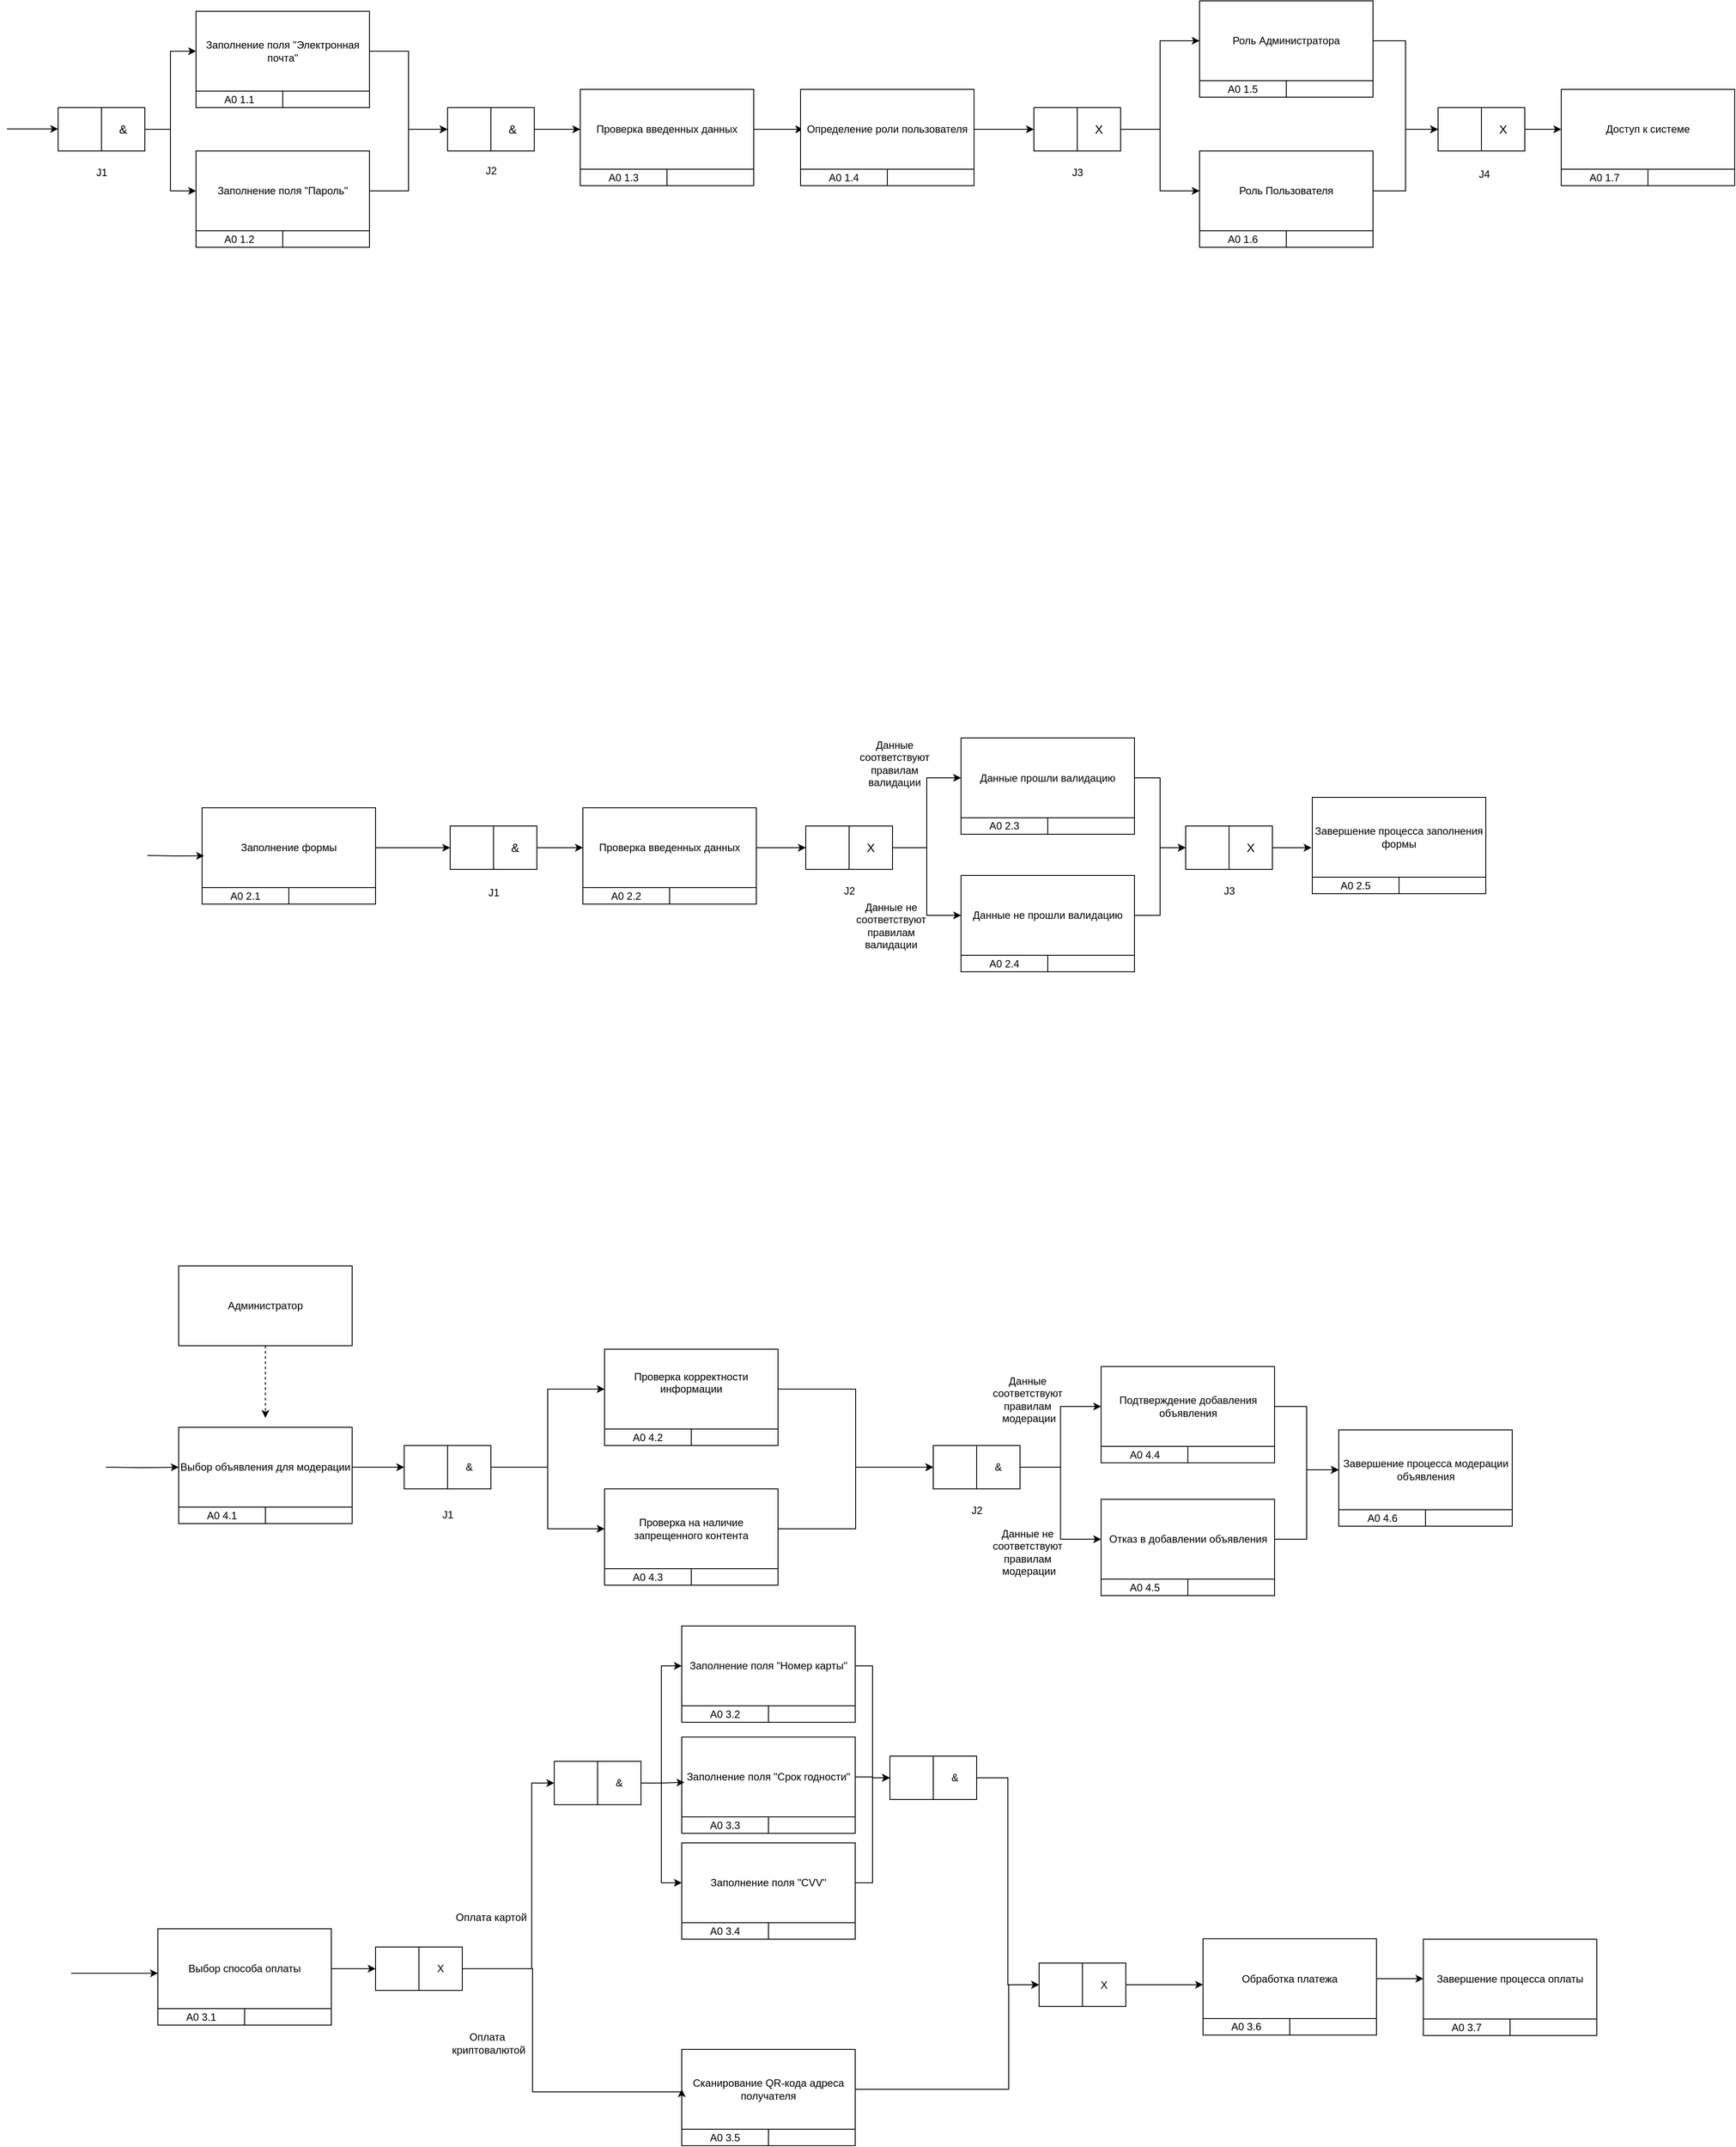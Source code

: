 <mxfile version="24.8.3">
  <diagram name="Страница — 1" id="5pcSYHjI8Uzr-yvMsbfz">
    <mxGraphModel dx="1267" dy="497" grid="0" gridSize="10" guides="1" tooltips="1" connect="1" arrows="1" fold="1" page="0" pageScale="1" pageWidth="827" pageHeight="1169" math="0" shadow="0">
      <root>
        <mxCell id="0" />
        <mxCell id="1" parent="0" />
        <mxCell id="o--Gz1W9HF7Ugz9IMKUd-29" style="edgeStyle=orthogonalEdgeStyle;rounded=0;orthogonalLoop=1;jettySize=auto;html=1;entryX=0;entryY=0.5;entryDx=0;entryDy=0;" parent="1" source="o--Gz1W9HF7Ugz9IMKUd-8" target="o--Gz1W9HF7Ugz9IMKUd-26" edge="1">
          <mxGeometry relative="1" as="geometry" />
        </mxCell>
        <mxCell id="o--Gz1W9HF7Ugz9IMKUd-30" style="edgeStyle=orthogonalEdgeStyle;rounded=0;orthogonalLoop=1;jettySize=auto;html=1;entryX=0;entryY=0.5;entryDx=0;entryDy=0;" parent="1" source="o--Gz1W9HF7Ugz9IMKUd-8" target="o--Gz1W9HF7Ugz9IMKUd-22" edge="1">
          <mxGeometry relative="1" as="geometry" />
        </mxCell>
        <mxCell id="o--Gz1W9HF7Ugz9IMKUd-9" value="J1" style="text;html=1;align=center;verticalAlign=middle;resizable=0;points=[];autosize=1;strokeColor=none;fillColor=none;" parent="1" vertex="1">
          <mxGeometry x="-51.5" y="262" width="31" height="26" as="geometry" />
        </mxCell>
        <mxCell id="o--Gz1W9HF7Ugz9IMKUd-11" value="" style="edgeStyle=none;orthogonalLoop=1;jettySize=auto;html=1;rounded=0;" parent="1" edge="1">
          <mxGeometry width="100" relative="1" as="geometry">
            <mxPoint x="-145" y="224.58" as="sourcePoint" />
            <mxPoint x="-86" y="224.58" as="targetPoint" />
            <Array as="points" />
          </mxGeometry>
        </mxCell>
        <mxCell id="o--Gz1W9HF7Ugz9IMKUd-21" value="" style="group" parent="1" vertex="1" connectable="0">
          <mxGeometry x="73" y="89" width="200" height="111" as="geometry" />
        </mxCell>
        <mxCell id="o--Gz1W9HF7Ugz9IMKUd-22" value="Заполнение поля &quot;Электронная почта&quot;" style="whiteSpace=wrap;html=1;" parent="o--Gz1W9HF7Ugz9IMKUd-21" vertex="1">
          <mxGeometry width="200" height="92" as="geometry" />
        </mxCell>
        <mxCell id="o--Gz1W9HF7Ugz9IMKUd-23" value="A0 1.1" style="whiteSpace=wrap;html=1;" parent="o--Gz1W9HF7Ugz9IMKUd-21" vertex="1">
          <mxGeometry y="92" width="100" height="19" as="geometry" />
        </mxCell>
        <mxCell id="o--Gz1W9HF7Ugz9IMKUd-24" value="" style="whiteSpace=wrap;html=1;" parent="o--Gz1W9HF7Ugz9IMKUd-21" vertex="1">
          <mxGeometry x="100" y="92" width="100" height="19" as="geometry" />
        </mxCell>
        <mxCell id="o--Gz1W9HF7Ugz9IMKUd-25" value="" style="group" parent="1" vertex="1" connectable="0">
          <mxGeometry x="73" y="250" width="200" height="111" as="geometry" />
        </mxCell>
        <mxCell id="o--Gz1W9HF7Ugz9IMKUd-26" value="Заполнение поля &quot;Пароль&quot;" style="whiteSpace=wrap;html=1;" parent="o--Gz1W9HF7Ugz9IMKUd-25" vertex="1">
          <mxGeometry width="200" height="92" as="geometry" />
        </mxCell>
        <mxCell id="o--Gz1W9HF7Ugz9IMKUd-27" value="A0 1.2" style="whiteSpace=wrap;html=1;" parent="o--Gz1W9HF7Ugz9IMKUd-25" vertex="1">
          <mxGeometry y="92" width="100" height="19" as="geometry" />
        </mxCell>
        <mxCell id="o--Gz1W9HF7Ugz9IMKUd-28" value="" style="whiteSpace=wrap;html=1;" parent="o--Gz1W9HF7Ugz9IMKUd-25" vertex="1">
          <mxGeometry x="100" y="92" width="100" height="19" as="geometry" />
        </mxCell>
        <mxCell id="o--Gz1W9HF7Ugz9IMKUd-31" value="" style="group" parent="1" vertex="1" connectable="0">
          <mxGeometry x="-86" y="200" width="100" height="50" as="geometry" />
        </mxCell>
        <mxCell id="o--Gz1W9HF7Ugz9IMKUd-7" value="" style="whiteSpace=wrap;html=1;" parent="o--Gz1W9HF7Ugz9IMKUd-31" vertex="1">
          <mxGeometry width="50" height="50" as="geometry" />
        </mxCell>
        <mxCell id="o--Gz1W9HF7Ugz9IMKUd-8" value="&lt;font style=&quot;font-size: 14px;&quot;&gt;&amp;amp;&lt;/font&gt;" style="whiteSpace=wrap;html=1;" parent="o--Gz1W9HF7Ugz9IMKUd-31" vertex="1">
          <mxGeometry x="50" width="50" height="50" as="geometry" />
        </mxCell>
        <mxCell id="o--Gz1W9HF7Ugz9IMKUd-32" value="" style="group" parent="1" vertex="1" connectable="0">
          <mxGeometry x="363" y="200" width="100" height="50" as="geometry" />
        </mxCell>
        <mxCell id="o--Gz1W9HF7Ugz9IMKUd-33" value="" style="whiteSpace=wrap;html=1;" parent="o--Gz1W9HF7Ugz9IMKUd-32" vertex="1">
          <mxGeometry width="50" height="50" as="geometry" />
        </mxCell>
        <mxCell id="o--Gz1W9HF7Ugz9IMKUd-34" value="&lt;font style=&quot;font-size: 14px;&quot;&gt;&amp;amp;&lt;/font&gt;" style="whiteSpace=wrap;html=1;" parent="o--Gz1W9HF7Ugz9IMKUd-32" vertex="1">
          <mxGeometry x="50" width="50" height="50" as="geometry" />
        </mxCell>
        <mxCell id="o--Gz1W9HF7Ugz9IMKUd-35" style="edgeStyle=orthogonalEdgeStyle;rounded=0;orthogonalLoop=1;jettySize=auto;html=1;entryX=0;entryY=0.5;entryDx=0;entryDy=0;" parent="1" source="o--Gz1W9HF7Ugz9IMKUd-22" target="o--Gz1W9HF7Ugz9IMKUd-33" edge="1">
          <mxGeometry relative="1" as="geometry" />
        </mxCell>
        <mxCell id="o--Gz1W9HF7Ugz9IMKUd-36" style="edgeStyle=orthogonalEdgeStyle;rounded=0;orthogonalLoop=1;jettySize=auto;html=1;entryX=0;entryY=0.5;entryDx=0;entryDy=0;" parent="1" source="o--Gz1W9HF7Ugz9IMKUd-26" target="o--Gz1W9HF7Ugz9IMKUd-33" edge="1">
          <mxGeometry relative="1" as="geometry" />
        </mxCell>
        <mxCell id="o--Gz1W9HF7Ugz9IMKUd-37" value="J2" style="text;html=1;align=center;verticalAlign=middle;resizable=0;points=[];autosize=1;strokeColor=none;fillColor=none;" parent="1" vertex="1">
          <mxGeometry x="397.5" y="259.5" width="31" height="26" as="geometry" />
        </mxCell>
        <mxCell id="o--Gz1W9HF7Ugz9IMKUd-38" value="" style="group" parent="1" vertex="1" connectable="0">
          <mxGeometry x="516" y="179" width="200" height="111" as="geometry" />
        </mxCell>
        <mxCell id="o--Gz1W9HF7Ugz9IMKUd-39" value="Проверка введенных данных" style="whiteSpace=wrap;html=1;" parent="o--Gz1W9HF7Ugz9IMKUd-38" vertex="1">
          <mxGeometry width="200" height="92" as="geometry" />
        </mxCell>
        <mxCell id="o--Gz1W9HF7Ugz9IMKUd-40" value="A0 1.3" style="whiteSpace=wrap;html=1;" parent="o--Gz1W9HF7Ugz9IMKUd-38" vertex="1">
          <mxGeometry y="92" width="100" height="19" as="geometry" />
        </mxCell>
        <mxCell id="o--Gz1W9HF7Ugz9IMKUd-41" value="" style="whiteSpace=wrap;html=1;" parent="o--Gz1W9HF7Ugz9IMKUd-38" vertex="1">
          <mxGeometry x="100" y="92" width="100" height="19" as="geometry" />
        </mxCell>
        <mxCell id="o--Gz1W9HF7Ugz9IMKUd-42" style="edgeStyle=orthogonalEdgeStyle;rounded=0;orthogonalLoop=1;jettySize=auto;html=1;entryX=0;entryY=0.5;entryDx=0;entryDy=0;" parent="1" source="o--Gz1W9HF7Ugz9IMKUd-34" target="o--Gz1W9HF7Ugz9IMKUd-39" edge="1">
          <mxGeometry relative="1" as="geometry" />
        </mxCell>
        <mxCell id="o--Gz1W9HF7Ugz9IMKUd-46" style="edgeStyle=orthogonalEdgeStyle;rounded=0;orthogonalLoop=1;jettySize=auto;html=1;entryX=0;entryY=0.5;entryDx=0;entryDy=0;" parent="1" source="o--Gz1W9HF7Ugz9IMKUd-39" edge="1">
          <mxGeometry relative="1" as="geometry">
            <mxPoint x="773" y="225" as="targetPoint" />
          </mxGeometry>
        </mxCell>
        <mxCell id="o--Gz1W9HF7Ugz9IMKUd-83" value="" style="group" parent="1" vertex="1" connectable="0">
          <mxGeometry x="770" y="179" width="200" height="111" as="geometry" />
        </mxCell>
        <mxCell id="o--Gz1W9HF7Ugz9IMKUd-84" value="Определение роли пользователя" style="whiteSpace=wrap;html=1;" parent="o--Gz1W9HF7Ugz9IMKUd-83" vertex="1">
          <mxGeometry width="200" height="92" as="geometry" />
        </mxCell>
        <mxCell id="o--Gz1W9HF7Ugz9IMKUd-85" value="A0 1.4" style="whiteSpace=wrap;html=1;" parent="o--Gz1W9HF7Ugz9IMKUd-83" vertex="1">
          <mxGeometry y="92" width="100" height="19" as="geometry" />
        </mxCell>
        <mxCell id="o--Gz1W9HF7Ugz9IMKUd-86" value="" style="whiteSpace=wrap;html=1;" parent="o--Gz1W9HF7Ugz9IMKUd-83" vertex="1">
          <mxGeometry x="100" y="92" width="100" height="19" as="geometry" />
        </mxCell>
        <mxCell id="o--Gz1W9HF7Ugz9IMKUd-128" value="" style="group" parent="1" vertex="1" connectable="0">
          <mxGeometry x="366" y="1028" width="100" height="50" as="geometry" />
        </mxCell>
        <mxCell id="o--Gz1W9HF7Ugz9IMKUd-129" value="" style="whiteSpace=wrap;html=1;" parent="o--Gz1W9HF7Ugz9IMKUd-128" vertex="1">
          <mxGeometry width="50" height="50" as="geometry" />
        </mxCell>
        <mxCell id="o--Gz1W9HF7Ugz9IMKUd-130" value="&lt;font style=&quot;font-size: 14px;&quot;&gt;&amp;amp;&lt;/font&gt;" style="whiteSpace=wrap;html=1;" parent="o--Gz1W9HF7Ugz9IMKUd-128" vertex="1">
          <mxGeometry x="50" width="50" height="50" as="geometry" />
        </mxCell>
        <mxCell id="o--Gz1W9HF7Ugz9IMKUd-133" value="J1" style="text;html=1;align=center;verticalAlign=middle;resizable=0;points=[];autosize=1;strokeColor=none;fillColor=none;" parent="1" vertex="1">
          <mxGeometry x="400.5" y="1092" width="31" height="26" as="geometry" />
        </mxCell>
        <mxCell id="o--Gz1W9HF7Ugz9IMKUd-134" value="" style="group" parent="1" vertex="1" connectable="0">
          <mxGeometry x="519" y="1007" width="200" height="111" as="geometry" />
        </mxCell>
        <mxCell id="o--Gz1W9HF7Ugz9IMKUd-135" value="Проверка введенных данных" style="whiteSpace=wrap;html=1;" parent="o--Gz1W9HF7Ugz9IMKUd-134" vertex="1">
          <mxGeometry width="200" height="92" as="geometry" />
        </mxCell>
        <mxCell id="o--Gz1W9HF7Ugz9IMKUd-136" value="A0 2.2" style="whiteSpace=wrap;html=1;" parent="o--Gz1W9HF7Ugz9IMKUd-134" vertex="1">
          <mxGeometry y="92" width="100" height="19" as="geometry" />
        </mxCell>
        <mxCell id="o--Gz1W9HF7Ugz9IMKUd-137" value="" style="whiteSpace=wrap;html=1;" parent="o--Gz1W9HF7Ugz9IMKUd-134" vertex="1">
          <mxGeometry x="100" y="92" width="100" height="19" as="geometry" />
        </mxCell>
        <mxCell id="o--Gz1W9HF7Ugz9IMKUd-138" style="edgeStyle=orthogonalEdgeStyle;rounded=0;orthogonalLoop=1;jettySize=auto;html=1;entryX=0;entryY=0.5;entryDx=0;entryDy=0;" parent="1" source="o--Gz1W9HF7Ugz9IMKUd-130" target="o--Gz1W9HF7Ugz9IMKUd-135" edge="1">
          <mxGeometry relative="1" as="geometry" />
        </mxCell>
        <mxCell id="o--Gz1W9HF7Ugz9IMKUd-139" value="" style="group" parent="1" vertex="1" connectable="0">
          <mxGeometry x="776" y="1028" width="100" height="50" as="geometry" />
        </mxCell>
        <mxCell id="o--Gz1W9HF7Ugz9IMKUd-140" value="" style="whiteSpace=wrap;html=1;" parent="o--Gz1W9HF7Ugz9IMKUd-139" vertex="1">
          <mxGeometry width="50" height="50" as="geometry" />
        </mxCell>
        <mxCell id="o--Gz1W9HF7Ugz9IMKUd-141" value="&lt;font style=&quot;font-size: 14px;&quot;&gt;X&lt;/font&gt;" style="whiteSpace=wrap;html=1;" parent="o--Gz1W9HF7Ugz9IMKUd-139" vertex="1">
          <mxGeometry x="50" width="50" height="50" as="geometry" />
        </mxCell>
        <mxCell id="o--Gz1W9HF7Ugz9IMKUd-142" style="edgeStyle=orthogonalEdgeStyle;rounded=0;orthogonalLoop=1;jettySize=auto;html=1;entryX=0;entryY=0.5;entryDx=0;entryDy=0;" parent="1" source="o--Gz1W9HF7Ugz9IMKUd-135" target="o--Gz1W9HF7Ugz9IMKUd-140" edge="1">
          <mxGeometry relative="1" as="geometry" />
        </mxCell>
        <mxCell id="o--Gz1W9HF7Ugz9IMKUd-143" value="" style="group" parent="1" vertex="1" connectable="0">
          <mxGeometry x="955" y="926.5" width="200" height="111" as="geometry" />
        </mxCell>
        <mxCell id="o--Gz1W9HF7Ugz9IMKUd-144" value="Данные прошли валидацию" style="whiteSpace=wrap;html=1;" parent="o--Gz1W9HF7Ugz9IMKUd-143" vertex="1">
          <mxGeometry width="200" height="92" as="geometry" />
        </mxCell>
        <mxCell id="o--Gz1W9HF7Ugz9IMKUd-145" value="A0 2.3" style="whiteSpace=wrap;html=1;" parent="o--Gz1W9HF7Ugz9IMKUd-143" vertex="1">
          <mxGeometry y="92" width="100" height="19" as="geometry" />
        </mxCell>
        <mxCell id="o--Gz1W9HF7Ugz9IMKUd-146" value="" style="whiteSpace=wrap;html=1;" parent="o--Gz1W9HF7Ugz9IMKUd-143" vertex="1">
          <mxGeometry x="100" y="92" width="100" height="19" as="geometry" />
        </mxCell>
        <mxCell id="o--Gz1W9HF7Ugz9IMKUd-147" value="" style="group" parent="1" vertex="1" connectable="0">
          <mxGeometry x="955" y="1085" width="200" height="111" as="geometry" />
        </mxCell>
        <mxCell id="o--Gz1W9HF7Ugz9IMKUd-148" value="Данные не прошли валидацию" style="whiteSpace=wrap;html=1;" parent="o--Gz1W9HF7Ugz9IMKUd-147" vertex="1">
          <mxGeometry width="200" height="92" as="geometry" />
        </mxCell>
        <mxCell id="o--Gz1W9HF7Ugz9IMKUd-149" value="A0 2.4" style="whiteSpace=wrap;html=1;" parent="o--Gz1W9HF7Ugz9IMKUd-147" vertex="1">
          <mxGeometry y="92" width="100" height="19" as="geometry" />
        </mxCell>
        <mxCell id="o--Gz1W9HF7Ugz9IMKUd-150" value="" style="whiteSpace=wrap;html=1;" parent="o--Gz1W9HF7Ugz9IMKUd-147" vertex="1">
          <mxGeometry x="100" y="92" width="100" height="19" as="geometry" />
        </mxCell>
        <mxCell id="o--Gz1W9HF7Ugz9IMKUd-151" style="edgeStyle=orthogonalEdgeStyle;rounded=0;orthogonalLoop=1;jettySize=auto;html=1;entryX=0;entryY=0.5;entryDx=0;entryDy=0;" parent="1" source="o--Gz1W9HF7Ugz9IMKUd-141" target="o--Gz1W9HF7Ugz9IMKUd-144" edge="1">
          <mxGeometry relative="1" as="geometry" />
        </mxCell>
        <mxCell id="o--Gz1W9HF7Ugz9IMKUd-152" style="edgeStyle=orthogonalEdgeStyle;rounded=0;orthogonalLoop=1;jettySize=auto;html=1;entryX=0;entryY=0.5;entryDx=0;entryDy=0;" parent="1" source="o--Gz1W9HF7Ugz9IMKUd-141" target="o--Gz1W9HF7Ugz9IMKUd-148" edge="1">
          <mxGeometry relative="1" as="geometry" />
        </mxCell>
        <mxCell id="o--Gz1W9HF7Ugz9IMKUd-153" value="&lt;span style=&quot;text-wrap: wrap;&quot;&gt;Данные соответствуют правилам валидации&lt;/span&gt;" style="text;html=1;align=center;verticalAlign=middle;resizable=0;points=[];autosize=1;strokeColor=none;fillColor=none;" parent="1" vertex="1">
          <mxGeometry x="744" y="943" width="267" height="26" as="geometry" />
        </mxCell>
        <mxCell id="o--Gz1W9HF7Ugz9IMKUd-154" value="&lt;span style=&quot;text-wrap: wrap;&quot;&gt;Данные не соответствуют правилам валидации&lt;/span&gt;" style="text;html=1;align=center;verticalAlign=middle;resizable=0;points=[];autosize=1;strokeColor=none;fillColor=none;" parent="1" vertex="1">
          <mxGeometry x="732" y="1130" width="284" height="26" as="geometry" />
        </mxCell>
        <mxCell id="o--Gz1W9HF7Ugz9IMKUd-155" value="" style="group" parent="1" vertex="1" connectable="0">
          <mxGeometry x="1214" y="1028" width="100" height="50" as="geometry" />
        </mxCell>
        <mxCell id="o--Gz1W9HF7Ugz9IMKUd-156" value="" style="whiteSpace=wrap;html=1;" parent="o--Gz1W9HF7Ugz9IMKUd-155" vertex="1">
          <mxGeometry width="50" height="50" as="geometry" />
        </mxCell>
        <mxCell id="o--Gz1W9HF7Ugz9IMKUd-157" value="&lt;font style=&quot;font-size: 14px;&quot;&gt;X&lt;/font&gt;" style="whiteSpace=wrap;html=1;" parent="o--Gz1W9HF7Ugz9IMKUd-155" vertex="1">
          <mxGeometry x="50" width="50" height="50" as="geometry" />
        </mxCell>
        <mxCell id="o--Gz1W9HF7Ugz9IMKUd-158" style="edgeStyle=orthogonalEdgeStyle;rounded=0;orthogonalLoop=1;jettySize=auto;html=1;entryX=0;entryY=0.5;entryDx=0;entryDy=0;" parent="1" source="o--Gz1W9HF7Ugz9IMKUd-144" target="o--Gz1W9HF7Ugz9IMKUd-156" edge="1">
          <mxGeometry relative="1" as="geometry" />
        </mxCell>
        <mxCell id="o--Gz1W9HF7Ugz9IMKUd-159" style="edgeStyle=orthogonalEdgeStyle;rounded=0;orthogonalLoop=1;jettySize=auto;html=1;entryX=0;entryY=0.5;entryDx=0;entryDy=0;" parent="1" source="o--Gz1W9HF7Ugz9IMKUd-148" target="o--Gz1W9HF7Ugz9IMKUd-156" edge="1">
          <mxGeometry relative="1" as="geometry" />
        </mxCell>
        <mxCell id="o--Gz1W9HF7Ugz9IMKUd-164" style="edgeStyle=orthogonalEdgeStyle;rounded=0;orthogonalLoop=1;jettySize=auto;html=1;entryX=0;entryY=0.5;entryDx=0;entryDy=0;" parent="1" source="o--Gz1W9HF7Ugz9IMKUd-157" edge="1">
          <mxGeometry relative="1" as="geometry">
            <mxPoint x="1359" y="1053.0" as="targetPoint" />
          </mxGeometry>
        </mxCell>
        <mxCell id="o--Gz1W9HF7Ugz9IMKUd-180" value="" style="group" parent="1" vertex="1" connectable="0">
          <mxGeometry x="1360" y="995" width="200" height="111" as="geometry" />
        </mxCell>
        <mxCell id="o--Gz1W9HF7Ugz9IMKUd-181" value="Завершение процесса заполнения формы" style="whiteSpace=wrap;html=1;" parent="o--Gz1W9HF7Ugz9IMKUd-180" vertex="1">
          <mxGeometry width="200" height="92" as="geometry" />
        </mxCell>
        <mxCell id="o--Gz1W9HF7Ugz9IMKUd-182" value="A0 2.5" style="whiteSpace=wrap;html=1;" parent="o--Gz1W9HF7Ugz9IMKUd-180" vertex="1">
          <mxGeometry y="92" width="100" height="19" as="geometry" />
        </mxCell>
        <mxCell id="o--Gz1W9HF7Ugz9IMKUd-183" value="" style="whiteSpace=wrap;html=1;" parent="o--Gz1W9HF7Ugz9IMKUd-180" vertex="1">
          <mxGeometry x="100" y="92" width="100" height="19" as="geometry" />
        </mxCell>
        <mxCell id="o--Gz1W9HF7Ugz9IMKUd-188" value="" style="group" parent="1" vertex="1" connectable="0">
          <mxGeometry x="80" y="1007" width="200" height="111" as="geometry" />
        </mxCell>
        <mxCell id="o--Gz1W9HF7Ugz9IMKUd-189" value="Заполнение формы" style="whiteSpace=wrap;html=1;" parent="o--Gz1W9HF7Ugz9IMKUd-188" vertex="1">
          <mxGeometry width="200" height="92" as="geometry" />
        </mxCell>
        <mxCell id="o--Gz1W9HF7Ugz9IMKUd-190" value="A0 2.1" style="whiteSpace=wrap;html=1;" parent="o--Gz1W9HF7Ugz9IMKUd-188" vertex="1">
          <mxGeometry y="92" width="100" height="19" as="geometry" />
        </mxCell>
        <mxCell id="o--Gz1W9HF7Ugz9IMKUd-191" value="" style="whiteSpace=wrap;html=1;" parent="o--Gz1W9HF7Ugz9IMKUd-188" vertex="1">
          <mxGeometry x="100" y="92" width="100" height="19" as="geometry" />
        </mxCell>
        <mxCell id="o--Gz1W9HF7Ugz9IMKUd-212" value="J2" style="text;html=1;align=center;verticalAlign=middle;resizable=0;points=[];autosize=1;strokeColor=none;fillColor=none;" parent="1" vertex="1">
          <mxGeometry x="810.5" y="1090" width="31" height="26" as="geometry" />
        </mxCell>
        <mxCell id="o--Gz1W9HF7Ugz9IMKUd-213" value="J3" style="text;html=1;align=center;verticalAlign=middle;resizable=0;points=[];autosize=1;strokeColor=none;fillColor=none;" parent="1" vertex="1">
          <mxGeometry x="1248.5" y="1090" width="31" height="26" as="geometry" />
        </mxCell>
        <mxCell id="o--Gz1W9HF7Ugz9IMKUd-217" value="" style="group" parent="1" vertex="1" connectable="0">
          <mxGeometry x="53" y="1721" width="200" height="111" as="geometry" />
        </mxCell>
        <mxCell id="o--Gz1W9HF7Ugz9IMKUd-218" value="Выбор объявления для модерации" style="whiteSpace=wrap;html=1;" parent="o--Gz1W9HF7Ugz9IMKUd-217" vertex="1">
          <mxGeometry width="200" height="92" as="geometry" />
        </mxCell>
        <mxCell id="o--Gz1W9HF7Ugz9IMKUd-219" value="A0 4.1" style="whiteSpace=wrap;html=1;" parent="o--Gz1W9HF7Ugz9IMKUd-217" vertex="1">
          <mxGeometry y="92" width="100" height="19" as="geometry" />
        </mxCell>
        <mxCell id="o--Gz1W9HF7Ugz9IMKUd-220" value="" style="whiteSpace=wrap;html=1;" parent="o--Gz1W9HF7Ugz9IMKUd-217" vertex="1">
          <mxGeometry x="100" y="92" width="100" height="19" as="geometry" />
        </mxCell>
        <mxCell id="o--Gz1W9HF7Ugz9IMKUd-221" style="edgeStyle=orthogonalEdgeStyle;rounded=0;orthogonalLoop=1;jettySize=auto;html=1;entryX=0;entryY=0.5;entryDx=0;entryDy=0;" parent="1" target="o--Gz1W9HF7Ugz9IMKUd-218" edge="1">
          <mxGeometry relative="1" as="geometry">
            <mxPoint x="-31" y="1767" as="sourcePoint" />
          </mxGeometry>
        </mxCell>
        <mxCell id="o--Gz1W9HF7Ugz9IMKUd-222" value="" style="group" parent="1" vertex="1" connectable="0">
          <mxGeometry x="544" y="1631" width="200" height="111" as="geometry" />
        </mxCell>
        <mxCell id="o--Gz1W9HF7Ugz9IMKUd-223" value="&#xa;&lt;span style=&quot;color: rgb(0, 0, 0); font-family: Helvetica; font-size: 12px; font-style: normal; font-variant-ligatures: normal; font-variant-caps: normal; font-weight: 400; letter-spacing: normal; orphans: 2; text-align: center; text-indent: 0px; text-transform: none; widows: 2; word-spacing: 0px; -webkit-text-stroke-width: 0px; white-space: normal; background-color: rgb(255, 255, 255); text-decoration-thickness: initial; text-decoration-style: initial; text-decoration-color: initial; display: inline !important; float: none;&quot;&gt;Проверка корректности информации&lt;/span&gt;&#xa;&#xa;" style="whiteSpace=wrap;html=1;" parent="o--Gz1W9HF7Ugz9IMKUd-222" vertex="1">
          <mxGeometry width="200" height="92" as="geometry" />
        </mxCell>
        <mxCell id="o--Gz1W9HF7Ugz9IMKUd-224" value="A0 4.2" style="whiteSpace=wrap;html=1;" parent="o--Gz1W9HF7Ugz9IMKUd-222" vertex="1">
          <mxGeometry y="92" width="100" height="19" as="geometry" />
        </mxCell>
        <mxCell id="o--Gz1W9HF7Ugz9IMKUd-225" value="" style="whiteSpace=wrap;html=1;" parent="o--Gz1W9HF7Ugz9IMKUd-222" vertex="1">
          <mxGeometry x="100" y="92" width="100" height="19" as="geometry" />
        </mxCell>
        <mxCell id="o--Gz1W9HF7Ugz9IMKUd-227" value="" style="group" parent="1" vertex="1" connectable="0">
          <mxGeometry x="544" y="1792" width="200" height="111" as="geometry" />
        </mxCell>
        <mxCell id="o--Gz1W9HF7Ugz9IMKUd-228" value="Проверка на наличие запрещенного контента" style="whiteSpace=wrap;html=1;" parent="o--Gz1W9HF7Ugz9IMKUd-227" vertex="1">
          <mxGeometry width="200" height="92" as="geometry" />
        </mxCell>
        <mxCell id="o--Gz1W9HF7Ugz9IMKUd-229" value="A0 4.3" style="whiteSpace=wrap;html=1;" parent="o--Gz1W9HF7Ugz9IMKUd-227" vertex="1">
          <mxGeometry y="92" width="100" height="19" as="geometry" />
        </mxCell>
        <mxCell id="o--Gz1W9HF7Ugz9IMKUd-230" value="" style="whiteSpace=wrap;html=1;" parent="o--Gz1W9HF7Ugz9IMKUd-227" vertex="1">
          <mxGeometry x="100" y="92" width="100" height="19" as="geometry" />
        </mxCell>
        <mxCell id="o--Gz1W9HF7Ugz9IMKUd-238" value="J1" style="text;html=1;align=center;verticalAlign=middle;resizable=0;points=[];autosize=1;strokeColor=none;fillColor=none;" parent="1" vertex="1">
          <mxGeometry x="347.5" y="1809" width="31" height="26" as="geometry" />
        </mxCell>
        <mxCell id="o--Gz1W9HF7Ugz9IMKUd-240" value="" style="group" parent="1" vertex="1" connectable="0">
          <mxGeometry x="313" y="1742" width="100" height="50" as="geometry" />
        </mxCell>
        <mxCell id="o--Gz1W9HF7Ugz9IMKUd-241" value="" style="whiteSpace=wrap;html=1;" parent="o--Gz1W9HF7Ugz9IMKUd-240" vertex="1">
          <mxGeometry width="50" height="50" as="geometry" />
        </mxCell>
        <mxCell id="o--Gz1W9HF7Ugz9IMKUd-242" value="&amp;amp;" style="whiteSpace=wrap;html=1;" parent="o--Gz1W9HF7Ugz9IMKUd-240" vertex="1">
          <mxGeometry x="50" width="50" height="50" as="geometry" />
        </mxCell>
        <mxCell id="o--Gz1W9HF7Ugz9IMKUd-243" style="edgeStyle=orthogonalEdgeStyle;rounded=0;orthogonalLoop=1;jettySize=auto;html=1;entryX=0;entryY=0.5;entryDx=0;entryDy=0;" parent="1" source="o--Gz1W9HF7Ugz9IMKUd-218" target="o--Gz1W9HF7Ugz9IMKUd-241" edge="1">
          <mxGeometry relative="1" as="geometry" />
        </mxCell>
        <mxCell id="o--Gz1W9HF7Ugz9IMKUd-244" style="edgeStyle=orthogonalEdgeStyle;rounded=0;orthogonalLoop=1;jettySize=auto;html=1;entryX=0;entryY=0.5;entryDx=0;entryDy=0;" parent="1" source="o--Gz1W9HF7Ugz9IMKUd-242" target="o--Gz1W9HF7Ugz9IMKUd-223" edge="1">
          <mxGeometry relative="1" as="geometry" />
        </mxCell>
        <mxCell id="o--Gz1W9HF7Ugz9IMKUd-251" value="J2" style="text;html=1;align=center;verticalAlign=middle;resizable=0;points=[];autosize=1;strokeColor=none;fillColor=none;" parent="1" vertex="1">
          <mxGeometry x="957.5" y="1804" width="31" height="26" as="geometry" />
        </mxCell>
        <mxCell id="o--Gz1W9HF7Ugz9IMKUd-252" value="" style="group" parent="1" vertex="1" connectable="0">
          <mxGeometry x="923" y="1742" width="100" height="50" as="geometry" />
        </mxCell>
        <mxCell id="o--Gz1W9HF7Ugz9IMKUd-253" value="" style="whiteSpace=wrap;html=1;" parent="o--Gz1W9HF7Ugz9IMKUd-252" vertex="1">
          <mxGeometry width="50" height="50" as="geometry" />
        </mxCell>
        <mxCell id="o--Gz1W9HF7Ugz9IMKUd-254" value="&amp;amp;" style="whiteSpace=wrap;html=1;" parent="o--Gz1W9HF7Ugz9IMKUd-252" vertex="1">
          <mxGeometry x="50" width="50" height="50" as="geometry" />
        </mxCell>
        <mxCell id="o--Gz1W9HF7Ugz9IMKUd-255" style="edgeStyle=orthogonalEdgeStyle;rounded=0;orthogonalLoop=1;jettySize=auto;html=1;entryX=0;entryY=0.5;entryDx=0;entryDy=0;" parent="1" source="o--Gz1W9HF7Ugz9IMKUd-228" target="o--Gz1W9HF7Ugz9IMKUd-253" edge="1">
          <mxGeometry relative="1" as="geometry" />
        </mxCell>
        <mxCell id="o--Gz1W9HF7Ugz9IMKUd-256" value="" style="group" parent="1" vertex="1" connectable="0">
          <mxGeometry x="1116.5" y="1651" width="200" height="111" as="geometry" />
        </mxCell>
        <mxCell id="o--Gz1W9HF7Ugz9IMKUd-257" value="Подтверждение добавления объявления" style="whiteSpace=wrap;html=1;" parent="o--Gz1W9HF7Ugz9IMKUd-256" vertex="1">
          <mxGeometry width="200" height="92" as="geometry" />
        </mxCell>
        <mxCell id="o--Gz1W9HF7Ugz9IMKUd-258" value="A0 4.4" style="whiteSpace=wrap;html=1;" parent="o--Gz1W9HF7Ugz9IMKUd-256" vertex="1">
          <mxGeometry y="92" width="100" height="19" as="geometry" />
        </mxCell>
        <mxCell id="o--Gz1W9HF7Ugz9IMKUd-259" value="" style="whiteSpace=wrap;html=1;" parent="o--Gz1W9HF7Ugz9IMKUd-256" vertex="1">
          <mxGeometry x="100" y="92" width="100" height="19" as="geometry" />
        </mxCell>
        <mxCell id="o--Gz1W9HF7Ugz9IMKUd-260" value="" style="group" parent="1" vertex="1" connectable="0">
          <mxGeometry x="1116.5" y="1804" width="200" height="111" as="geometry" />
        </mxCell>
        <mxCell id="o--Gz1W9HF7Ugz9IMKUd-261" value="Отказ в добавлении объявления" style="whiteSpace=wrap;html=1;" parent="o--Gz1W9HF7Ugz9IMKUd-260" vertex="1">
          <mxGeometry width="200" height="92" as="geometry" />
        </mxCell>
        <mxCell id="o--Gz1W9HF7Ugz9IMKUd-262" value="A0 4.5" style="whiteSpace=wrap;html=1;" parent="o--Gz1W9HF7Ugz9IMKUd-260" vertex="1">
          <mxGeometry y="92" width="100" height="19" as="geometry" />
        </mxCell>
        <mxCell id="o--Gz1W9HF7Ugz9IMKUd-263" value="" style="whiteSpace=wrap;html=1;" parent="o--Gz1W9HF7Ugz9IMKUd-260" vertex="1">
          <mxGeometry x="100" y="92" width="100" height="19" as="geometry" />
        </mxCell>
        <mxCell id="o--Gz1W9HF7Ugz9IMKUd-268" style="edgeStyle=orthogonalEdgeStyle;rounded=0;orthogonalLoop=1;jettySize=auto;html=1;entryX=0;entryY=0.5;entryDx=0;entryDy=0;" parent="1" source="o--Gz1W9HF7Ugz9IMKUd-254" target="o--Gz1W9HF7Ugz9IMKUd-257" edge="1">
          <mxGeometry relative="1" as="geometry" />
        </mxCell>
        <mxCell id="o--Gz1W9HF7Ugz9IMKUd-269" style="edgeStyle=orthogonalEdgeStyle;rounded=0;orthogonalLoop=1;jettySize=auto;html=1;entryX=0;entryY=0.5;entryDx=0;entryDy=0;" parent="1" source="o--Gz1W9HF7Ugz9IMKUd-254" target="o--Gz1W9HF7Ugz9IMKUd-261" edge="1">
          <mxGeometry relative="1" as="geometry" />
        </mxCell>
        <mxCell id="o--Gz1W9HF7Ugz9IMKUd-271" value="Данные&amp;nbsp;&lt;div&gt;соответствуют&amp;nbsp;&lt;/div&gt;&lt;div&gt;правилам&amp;nbsp;&lt;/div&gt;&lt;div&gt;модерации&lt;/div&gt;" style="text;html=1;align=center;verticalAlign=middle;resizable=0;points=[];autosize=1;strokeColor=none;fillColor=none;" parent="1" vertex="1">
          <mxGeometry x="982" y="1654" width="102" height="70" as="geometry" />
        </mxCell>
        <mxCell id="o--Gz1W9HF7Ugz9IMKUd-272" value="Данные не&amp;nbsp;&lt;div&gt;соответствуют&amp;nbsp;&lt;/div&gt;&lt;div&gt;правилам&amp;nbsp;&lt;/div&gt;&lt;div&gt;модерации&lt;/div&gt;" style="text;html=1;align=center;verticalAlign=middle;resizable=0;points=[];autosize=1;strokeColor=none;fillColor=none;" parent="1" vertex="1">
          <mxGeometry x="982" y="1830" width="102" height="70" as="geometry" />
        </mxCell>
        <mxCell id="o--Gz1W9HF7Ugz9IMKUd-273" value="" style="group" parent="1" vertex="1" connectable="0">
          <mxGeometry x="1390.5" y="1724" width="200" height="111" as="geometry" />
        </mxCell>
        <mxCell id="o--Gz1W9HF7Ugz9IMKUd-274" value="Завершение процесса модерации объявления" style="whiteSpace=wrap;html=1;" parent="o--Gz1W9HF7Ugz9IMKUd-273" vertex="1">
          <mxGeometry width="200" height="92" as="geometry" />
        </mxCell>
        <mxCell id="o--Gz1W9HF7Ugz9IMKUd-275" value="A0 4.6" style="whiteSpace=wrap;html=1;" parent="o--Gz1W9HF7Ugz9IMKUd-273" vertex="1">
          <mxGeometry y="92" width="100" height="19" as="geometry" />
        </mxCell>
        <mxCell id="o--Gz1W9HF7Ugz9IMKUd-276" value="" style="whiteSpace=wrap;html=1;" parent="o--Gz1W9HF7Ugz9IMKUd-273" vertex="1">
          <mxGeometry x="100" y="92" width="100" height="19" as="geometry" />
        </mxCell>
        <mxCell id="o--Gz1W9HF7Ugz9IMKUd-277" style="edgeStyle=orthogonalEdgeStyle;rounded=0;orthogonalLoop=1;jettySize=auto;html=1;entryX=0;entryY=0.5;entryDx=0;entryDy=0;" parent="1" source="o--Gz1W9HF7Ugz9IMKUd-257" target="o--Gz1W9HF7Ugz9IMKUd-274" edge="1">
          <mxGeometry relative="1" as="geometry" />
        </mxCell>
        <mxCell id="o--Gz1W9HF7Ugz9IMKUd-278" style="edgeStyle=orthogonalEdgeStyle;rounded=0;orthogonalLoop=1;jettySize=auto;html=1;entryX=0;entryY=0.5;entryDx=0;entryDy=0;" parent="1" source="o--Gz1W9HF7Ugz9IMKUd-261" target="o--Gz1W9HF7Ugz9IMKUd-274" edge="1">
          <mxGeometry relative="1" as="geometry" />
        </mxCell>
        <mxCell id="7KQEQlTl8uVD2AFndd_Z-10" value="" style="group" parent="1" vertex="1" connectable="0">
          <mxGeometry x="29" y="2299" width="310" height="111" as="geometry" />
        </mxCell>
        <mxCell id="7KQEQlTl8uVD2AFndd_Z-11" value="Выбор способа оплаты" style="whiteSpace=wrap;html=1;" parent="7KQEQlTl8uVD2AFndd_Z-10" vertex="1">
          <mxGeometry width="200" height="92" as="geometry" />
        </mxCell>
        <mxCell id="7KQEQlTl8uVD2AFndd_Z-12" value="A0 3.1" style="whiteSpace=wrap;html=1;" parent="7KQEQlTl8uVD2AFndd_Z-10" vertex="1">
          <mxGeometry y="92" width="100" height="19" as="geometry" />
        </mxCell>
        <mxCell id="7KQEQlTl8uVD2AFndd_Z-13" value="" style="whiteSpace=wrap;html=1;" parent="7KQEQlTl8uVD2AFndd_Z-10" vertex="1">
          <mxGeometry x="100" y="92" width="100" height="19" as="geometry" />
        </mxCell>
        <mxCell id="7KQEQlTl8uVD2AFndd_Z-46" value="" style="group" parent="7KQEQlTl8uVD2AFndd_Z-10" vertex="1" connectable="0">
          <mxGeometry x="1205" y="11.5" width="200" height="111" as="geometry" />
        </mxCell>
        <mxCell id="7KQEQlTl8uVD2AFndd_Z-47" value="Обработка платежа" style="whiteSpace=wrap;html=1;" parent="7KQEQlTl8uVD2AFndd_Z-46" vertex="1">
          <mxGeometry width="200" height="92" as="geometry" />
        </mxCell>
        <mxCell id="7KQEQlTl8uVD2AFndd_Z-48" value="A0 3.6" style="whiteSpace=wrap;html=1;" parent="7KQEQlTl8uVD2AFndd_Z-46" vertex="1">
          <mxGeometry y="92" width="100" height="19" as="geometry" />
        </mxCell>
        <mxCell id="7KQEQlTl8uVD2AFndd_Z-49" value="" style="whiteSpace=wrap;html=1;" parent="7KQEQlTl8uVD2AFndd_Z-46" vertex="1">
          <mxGeometry x="100" y="92" width="100" height="19" as="geometry" />
        </mxCell>
        <mxCell id="7KQEQlTl8uVD2AFndd_Z-16" value="" style="group" parent="1" vertex="1" connectable="0">
          <mxGeometry x="280" y="2320" width="200" height="61" as="geometry" />
        </mxCell>
        <mxCell id="7KQEQlTl8uVD2AFndd_Z-17" value="" style="whiteSpace=wrap;html=1;" parent="7KQEQlTl8uVD2AFndd_Z-16" vertex="1">
          <mxGeometry width="50" height="50" as="geometry" />
        </mxCell>
        <mxCell id="7KQEQlTl8uVD2AFndd_Z-18" value="X" style="whiteSpace=wrap;html=1;" parent="7KQEQlTl8uVD2AFndd_Z-16" vertex="1">
          <mxGeometry x="50" width="50" height="50" as="geometry" />
        </mxCell>
        <mxCell id="7KQEQlTl8uVD2AFndd_Z-19" style="edgeStyle=orthogonalEdgeStyle;rounded=0;orthogonalLoop=1;jettySize=auto;html=1;entryX=0;entryY=0.5;entryDx=0;entryDy=0;" parent="1" source="7KQEQlTl8uVD2AFndd_Z-11" target="7KQEQlTl8uVD2AFndd_Z-17" edge="1">
          <mxGeometry relative="1" as="geometry" />
        </mxCell>
        <mxCell id="7KQEQlTl8uVD2AFndd_Z-20" value="" style="group" parent="1" vertex="1" connectable="0">
          <mxGeometry x="633" y="1950" width="200" height="111" as="geometry" />
        </mxCell>
        <mxCell id="7KQEQlTl8uVD2AFndd_Z-21" value="Заполнение поля &quot;Номер карты&quot;" style="whiteSpace=wrap;html=1;" parent="7KQEQlTl8uVD2AFndd_Z-20" vertex="1">
          <mxGeometry width="200" height="92" as="geometry" />
        </mxCell>
        <mxCell id="7KQEQlTl8uVD2AFndd_Z-22" value="A0 3.2" style="whiteSpace=wrap;html=1;" parent="7KQEQlTl8uVD2AFndd_Z-20" vertex="1">
          <mxGeometry y="92" width="100" height="19" as="geometry" />
        </mxCell>
        <mxCell id="7KQEQlTl8uVD2AFndd_Z-23" value="" style="whiteSpace=wrap;html=1;" parent="7KQEQlTl8uVD2AFndd_Z-20" vertex="1">
          <mxGeometry x="100" y="92" width="100" height="19" as="geometry" />
        </mxCell>
        <mxCell id="7KQEQlTl8uVD2AFndd_Z-25" value="" style="group" parent="1" vertex="1" connectable="0">
          <mxGeometry x="633" y="2078" width="200" height="111" as="geometry" />
        </mxCell>
        <mxCell id="7KQEQlTl8uVD2AFndd_Z-26" value="Заполнение поля &quot;Срок годности&quot;" style="whiteSpace=wrap;html=1;" parent="7KQEQlTl8uVD2AFndd_Z-25" vertex="1">
          <mxGeometry width="200" height="92" as="geometry" />
        </mxCell>
        <mxCell id="7KQEQlTl8uVD2AFndd_Z-27" value="A0 3.3" style="whiteSpace=wrap;html=1;" parent="7KQEQlTl8uVD2AFndd_Z-25" vertex="1">
          <mxGeometry y="92" width="100" height="19" as="geometry" />
        </mxCell>
        <mxCell id="7KQEQlTl8uVD2AFndd_Z-28" value="" style="whiteSpace=wrap;html=1;" parent="7KQEQlTl8uVD2AFndd_Z-25" vertex="1">
          <mxGeometry x="100" y="92" width="100" height="19" as="geometry" />
        </mxCell>
        <mxCell id="7KQEQlTl8uVD2AFndd_Z-29" value="" style="group" parent="1" vertex="1" connectable="0">
          <mxGeometry x="633" y="2200" width="200" height="111" as="geometry" />
        </mxCell>
        <mxCell id="7KQEQlTl8uVD2AFndd_Z-30" value="Заполнение поля &quot;CVV&quot;" style="whiteSpace=wrap;html=1;" parent="7KQEQlTl8uVD2AFndd_Z-29" vertex="1">
          <mxGeometry width="200" height="92" as="geometry" />
        </mxCell>
        <mxCell id="7KQEQlTl8uVD2AFndd_Z-31" value="A0 3.4" style="whiteSpace=wrap;html=1;" parent="7KQEQlTl8uVD2AFndd_Z-29" vertex="1">
          <mxGeometry y="92" width="100" height="19" as="geometry" />
        </mxCell>
        <mxCell id="7KQEQlTl8uVD2AFndd_Z-32" value="" style="whiteSpace=wrap;html=1;" parent="7KQEQlTl8uVD2AFndd_Z-29" vertex="1">
          <mxGeometry x="100" y="92" width="100" height="19" as="geometry" />
        </mxCell>
        <mxCell id="7KQEQlTl8uVD2AFndd_Z-33" value="" style="group" parent="1" vertex="1" connectable="0">
          <mxGeometry x="633" y="2438" width="200" height="111" as="geometry" />
        </mxCell>
        <mxCell id="7KQEQlTl8uVD2AFndd_Z-34" value="Сканирование QR-кода адреса получателя" style="whiteSpace=wrap;html=1;" parent="7KQEQlTl8uVD2AFndd_Z-33" vertex="1">
          <mxGeometry width="200" height="92" as="geometry" />
        </mxCell>
        <mxCell id="7KQEQlTl8uVD2AFndd_Z-35" value="A0 3.5" style="whiteSpace=wrap;html=1;" parent="7KQEQlTl8uVD2AFndd_Z-33" vertex="1">
          <mxGeometry y="92" width="100" height="19" as="geometry" />
        </mxCell>
        <mxCell id="7KQEQlTl8uVD2AFndd_Z-36" value="" style="whiteSpace=wrap;html=1;" parent="7KQEQlTl8uVD2AFndd_Z-33" vertex="1">
          <mxGeometry x="100" y="92" width="100" height="19" as="geometry" />
        </mxCell>
        <mxCell id="7KQEQlTl8uVD2AFndd_Z-39" style="edgeStyle=orthogonalEdgeStyle;rounded=0;orthogonalLoop=1;jettySize=auto;html=1;entryX=0;entryY=0.5;entryDx=0;entryDy=0;" parent="1" source="7KQEQlTl8uVD2AFndd_Z-18" target="7KQEQlTl8uVD2AFndd_Z-34" edge="1">
          <mxGeometry relative="1" as="geometry">
            <Array as="points">
              <mxPoint x="461" y="2345" />
              <mxPoint x="461" y="2487" />
            </Array>
          </mxGeometry>
        </mxCell>
        <mxCell id="7KQEQlTl8uVD2AFndd_Z-44" value="Оплата картой" style="text;html=1;align=center;verticalAlign=middle;resizable=0;points=[];autosize=1;strokeColor=none;fillColor=none;" parent="1" vertex="1">
          <mxGeometry x="363" y="2273" width="100" height="26" as="geometry" />
        </mxCell>
        <mxCell id="7KQEQlTl8uVD2AFndd_Z-45" value="Оплата&amp;nbsp;&lt;div&gt;криптовалютой&lt;/div&gt;" style="text;html=1;align=center;verticalAlign=middle;resizable=0;points=[];autosize=1;strokeColor=none;fillColor=none;" parent="1" vertex="1">
          <mxGeometry x="358" y="2410" width="103" height="41" as="geometry" />
        </mxCell>
        <mxCell id="7KQEQlTl8uVD2AFndd_Z-60" style="edgeStyle=orthogonalEdgeStyle;rounded=0;orthogonalLoop=1;jettySize=auto;html=1;entryX=0;entryY=0.5;entryDx=0;entryDy=0;" parent="1" source="7KQEQlTl8uVD2AFndd_Z-47" edge="1">
          <mxGeometry relative="1" as="geometry">
            <mxPoint x="1488" y="2356.5" as="targetPoint" />
          </mxGeometry>
        </mxCell>
        <mxCell id="7KQEQlTl8uVD2AFndd_Z-61" value="" style="group" parent="1" vertex="1" connectable="0">
          <mxGeometry x="1488" y="2311" width="200" height="111" as="geometry" />
        </mxCell>
        <mxCell id="7KQEQlTl8uVD2AFndd_Z-62" value="Завершение процесса оплаты" style="whiteSpace=wrap;html=1;" parent="7KQEQlTl8uVD2AFndd_Z-61" vertex="1">
          <mxGeometry width="200" height="92" as="geometry" />
        </mxCell>
        <mxCell id="7KQEQlTl8uVD2AFndd_Z-63" value="A0 3.7" style="whiteSpace=wrap;html=1;" parent="7KQEQlTl8uVD2AFndd_Z-61" vertex="1">
          <mxGeometry y="92" width="100" height="19" as="geometry" />
        </mxCell>
        <mxCell id="7KQEQlTl8uVD2AFndd_Z-64" value="" style="whiteSpace=wrap;html=1;" parent="7KQEQlTl8uVD2AFndd_Z-61" vertex="1">
          <mxGeometry x="100" y="92" width="100" height="19" as="geometry" />
        </mxCell>
        <mxCell id="lWLjev7_aruJzCO35RFl-1" style="edgeStyle=orthogonalEdgeStyle;rounded=0;orthogonalLoop=1;jettySize=auto;html=1;entryX=0.011;entryY=0.602;entryDx=0;entryDy=0;entryPerimeter=0;" parent="1" target="o--Gz1W9HF7Ugz9IMKUd-189" edge="1">
          <mxGeometry relative="1" as="geometry">
            <mxPoint x="17" y="1062.0" as="sourcePoint" />
          </mxGeometry>
        </mxCell>
        <mxCell id="lWLjev7_aruJzCO35RFl-2" style="edgeStyle=orthogonalEdgeStyle;rounded=0;orthogonalLoop=1;jettySize=auto;html=1;entryX=0;entryY=0.5;entryDx=0;entryDy=0;" parent="1" source="o--Gz1W9HF7Ugz9IMKUd-189" target="o--Gz1W9HF7Ugz9IMKUd-129" edge="1">
          <mxGeometry relative="1" as="geometry" />
        </mxCell>
        <mxCell id="lWLjev7_aruJzCO35RFl-5" style="edgeStyle=orthogonalEdgeStyle;rounded=0;orthogonalLoop=1;jettySize=auto;html=1;entryX=0;entryY=0.5;entryDx=0;entryDy=0;" parent="1" source="7KQEQlTl8uVD2AFndd_Z-18" target="lWLjev7_aruJzCO35RFl-3" edge="1">
          <mxGeometry relative="1" as="geometry">
            <Array as="points">
              <mxPoint x="460" y="2345" />
              <mxPoint x="460" y="2131" />
            </Array>
          </mxGeometry>
        </mxCell>
        <mxCell id="lWLjev7_aruJzCO35RFl-6" value="" style="group" parent="1" vertex="1" connectable="0">
          <mxGeometry x="486" y="2106" width="100" height="50" as="geometry" />
        </mxCell>
        <mxCell id="lWLjev7_aruJzCO35RFl-3" value="" style="whiteSpace=wrap;html=1;" parent="lWLjev7_aruJzCO35RFl-6" vertex="1">
          <mxGeometry width="50" height="50" as="geometry" />
        </mxCell>
        <mxCell id="lWLjev7_aruJzCO35RFl-4" value="&amp;amp;" style="whiteSpace=wrap;html=1;" parent="lWLjev7_aruJzCO35RFl-6" vertex="1">
          <mxGeometry x="50" width="50" height="50" as="geometry" />
        </mxCell>
        <mxCell id="lWLjev7_aruJzCO35RFl-7" style="edgeStyle=orthogonalEdgeStyle;rounded=0;orthogonalLoop=1;jettySize=auto;html=1;entryX=0;entryY=0.5;entryDx=0;entryDy=0;" parent="1" source="lWLjev7_aruJzCO35RFl-4" target="7KQEQlTl8uVD2AFndd_Z-21" edge="1">
          <mxGeometry relative="1" as="geometry" />
        </mxCell>
        <mxCell id="lWLjev7_aruJzCO35RFl-8" style="edgeStyle=orthogonalEdgeStyle;rounded=0;orthogonalLoop=1;jettySize=auto;html=1;entryX=0.015;entryY=0.568;entryDx=0;entryDy=0;entryPerimeter=0;" parent="1" source="lWLjev7_aruJzCO35RFl-4" target="7KQEQlTl8uVD2AFndd_Z-26" edge="1">
          <mxGeometry relative="1" as="geometry" />
        </mxCell>
        <mxCell id="lWLjev7_aruJzCO35RFl-9" style="edgeStyle=orthogonalEdgeStyle;rounded=0;orthogonalLoop=1;jettySize=auto;html=1;entryX=0;entryY=0.5;entryDx=0;entryDy=0;" parent="1" source="lWLjev7_aruJzCO35RFl-4" target="7KQEQlTl8uVD2AFndd_Z-30" edge="1">
          <mxGeometry relative="1" as="geometry" />
        </mxCell>
        <mxCell id="lWLjev7_aruJzCO35RFl-10" value="" style="group" parent="1" vertex="1" connectable="0">
          <mxGeometry x="873" y="2100" width="100" height="50" as="geometry" />
        </mxCell>
        <mxCell id="lWLjev7_aruJzCO35RFl-11" value="" style="whiteSpace=wrap;html=1;" parent="lWLjev7_aruJzCO35RFl-10" vertex="1">
          <mxGeometry width="50" height="50" as="geometry" />
        </mxCell>
        <mxCell id="lWLjev7_aruJzCO35RFl-12" value="&amp;amp;" style="whiteSpace=wrap;html=1;" parent="lWLjev7_aruJzCO35RFl-10" vertex="1">
          <mxGeometry x="50" width="50" height="50" as="geometry" />
        </mxCell>
        <mxCell id="lWLjev7_aruJzCO35RFl-14" style="edgeStyle=orthogonalEdgeStyle;rounded=0;orthogonalLoop=1;jettySize=auto;html=1;entryX=0;entryY=0.5;entryDx=0;entryDy=0;" parent="1" source="7KQEQlTl8uVD2AFndd_Z-21" target="lWLjev7_aruJzCO35RFl-11" edge="1">
          <mxGeometry relative="1" as="geometry" />
        </mxCell>
        <mxCell id="lWLjev7_aruJzCO35RFl-15" style="edgeStyle=orthogonalEdgeStyle;rounded=0;orthogonalLoop=1;jettySize=auto;html=1;entryX=0;entryY=0.5;entryDx=0;entryDy=0;" parent="1" source="7KQEQlTl8uVD2AFndd_Z-26" target="lWLjev7_aruJzCO35RFl-11" edge="1">
          <mxGeometry relative="1" as="geometry" />
        </mxCell>
        <mxCell id="lWLjev7_aruJzCO35RFl-17" style="edgeStyle=orthogonalEdgeStyle;rounded=0;orthogonalLoop=1;jettySize=auto;html=1;entryX=0;entryY=0.5;entryDx=0;entryDy=0;" parent="1" source="7KQEQlTl8uVD2AFndd_Z-30" target="lWLjev7_aruJzCO35RFl-11" edge="1">
          <mxGeometry relative="1" as="geometry" />
        </mxCell>
        <mxCell id="lWLjev7_aruJzCO35RFl-19" value="" style="group" parent="1" vertex="1" connectable="0">
          <mxGeometry x="1045" y="2338.5" width="100" height="50" as="geometry" />
        </mxCell>
        <mxCell id="lWLjev7_aruJzCO35RFl-20" value="" style="whiteSpace=wrap;html=1;" parent="lWLjev7_aruJzCO35RFl-19" vertex="1">
          <mxGeometry width="50" height="50" as="geometry" />
        </mxCell>
        <mxCell id="lWLjev7_aruJzCO35RFl-21" value="X" style="whiteSpace=wrap;html=1;" parent="lWLjev7_aruJzCO35RFl-19" vertex="1">
          <mxGeometry x="50" width="50" height="50" as="geometry" />
        </mxCell>
        <mxCell id="lWLjev7_aruJzCO35RFl-22" style="edgeStyle=orthogonalEdgeStyle;rounded=0;orthogonalLoop=1;jettySize=auto;html=1;entryX=0;entryY=0.5;entryDx=0;entryDy=0;" parent="1" source="lWLjev7_aruJzCO35RFl-12" target="lWLjev7_aruJzCO35RFl-20" edge="1">
          <mxGeometry relative="1" as="geometry" />
        </mxCell>
        <mxCell id="lWLjev7_aruJzCO35RFl-23" style="edgeStyle=orthogonalEdgeStyle;rounded=0;orthogonalLoop=1;jettySize=auto;html=1;entryX=0;entryY=0.5;entryDx=0;entryDy=0;" parent="1" source="7KQEQlTl8uVD2AFndd_Z-34" target="lWLjev7_aruJzCO35RFl-20" edge="1">
          <mxGeometry relative="1" as="geometry">
            <Array as="points">
              <mxPoint x="1010" y="2484" />
              <mxPoint x="1010" y="2364" />
            </Array>
          </mxGeometry>
        </mxCell>
        <mxCell id="lWLjev7_aruJzCO35RFl-24" style="edgeStyle=orthogonalEdgeStyle;rounded=0;orthogonalLoop=1;jettySize=auto;html=1;entryX=0;entryY=0.576;entryDx=0;entryDy=0;entryPerimeter=0;" parent="1" source="lWLjev7_aruJzCO35RFl-21" target="7KQEQlTl8uVD2AFndd_Z-47" edge="1">
          <mxGeometry relative="1" as="geometry" />
        </mxCell>
        <mxCell id="lWLjev7_aruJzCO35RFl-25" value="" style="edgeStyle=none;orthogonalLoop=1;jettySize=auto;html=1;rounded=0;" parent="1" edge="1">
          <mxGeometry width="100" relative="1" as="geometry">
            <mxPoint x="-71" y="2350.3" as="sourcePoint" />
            <mxPoint x="29" y="2350.3" as="targetPoint" />
            <Array as="points" />
          </mxGeometry>
        </mxCell>
        <mxCell id="tNi_Jflia0DAKToNSy7X-6" value="" style="group" vertex="1" connectable="0" parent="1">
          <mxGeometry x="1647" y="179" width="200" height="111" as="geometry" />
        </mxCell>
        <mxCell id="tNi_Jflia0DAKToNSy7X-7" value="Доступ к системе" style="whiteSpace=wrap;html=1;" vertex="1" parent="tNi_Jflia0DAKToNSy7X-6">
          <mxGeometry width="200" height="92" as="geometry" />
        </mxCell>
        <mxCell id="tNi_Jflia0DAKToNSy7X-8" value="A0 1.7" style="whiteSpace=wrap;html=1;" vertex="1" parent="tNi_Jflia0DAKToNSy7X-6">
          <mxGeometry y="92" width="100" height="19" as="geometry" />
        </mxCell>
        <mxCell id="tNi_Jflia0DAKToNSy7X-9" value="" style="whiteSpace=wrap;html=1;" vertex="1" parent="tNi_Jflia0DAKToNSy7X-6">
          <mxGeometry x="100" y="92" width="100" height="19" as="geometry" />
        </mxCell>
        <mxCell id="tNi_Jflia0DAKToNSy7X-15" style="edgeStyle=orthogonalEdgeStyle;rounded=0;orthogonalLoop=1;jettySize=auto;html=1;entryX=0;entryY=0.5;entryDx=0;entryDy=0;" edge="1" parent="1" source="o--Gz1W9HF7Ugz9IMKUd-242" target="o--Gz1W9HF7Ugz9IMKUd-228">
          <mxGeometry relative="1" as="geometry" />
        </mxCell>
        <mxCell id="tNi_Jflia0DAKToNSy7X-16" style="edgeStyle=orthogonalEdgeStyle;rounded=0;orthogonalLoop=1;jettySize=auto;html=1;entryX=0;entryY=0.5;entryDx=0;entryDy=0;" edge="1" parent="1" source="o--Gz1W9HF7Ugz9IMKUd-223" target="o--Gz1W9HF7Ugz9IMKUd-253">
          <mxGeometry relative="1" as="geometry" />
        </mxCell>
        <mxCell id="tNi_Jflia0DAKToNSy7X-17" value="" style="group" vertex="1" connectable="0" parent="1">
          <mxGeometry x="1039" y="200" width="100" height="50" as="geometry" />
        </mxCell>
        <mxCell id="tNi_Jflia0DAKToNSy7X-18" value="" style="whiteSpace=wrap;html=1;" vertex="1" parent="tNi_Jflia0DAKToNSy7X-17">
          <mxGeometry width="50" height="50" as="geometry" />
        </mxCell>
        <mxCell id="tNi_Jflia0DAKToNSy7X-19" value="&lt;font style=&quot;font-size: 14px;&quot;&gt;X&lt;/font&gt;" style="whiteSpace=wrap;html=1;" vertex="1" parent="tNi_Jflia0DAKToNSy7X-17">
          <mxGeometry x="50" width="50" height="50" as="geometry" />
        </mxCell>
        <mxCell id="tNi_Jflia0DAKToNSy7X-22" style="edgeStyle=orthogonalEdgeStyle;rounded=0;orthogonalLoop=1;jettySize=auto;html=1;" edge="1" parent="1" source="o--Gz1W9HF7Ugz9IMKUd-84" target="tNi_Jflia0DAKToNSy7X-18">
          <mxGeometry relative="1" as="geometry" />
        </mxCell>
        <mxCell id="tNi_Jflia0DAKToNSy7X-23" value="" style="group" vertex="1" connectable="0" parent="1">
          <mxGeometry x="1230" y="77" width="200" height="111" as="geometry" />
        </mxCell>
        <mxCell id="tNi_Jflia0DAKToNSy7X-24" value="Роль Администратора" style="whiteSpace=wrap;html=1;" vertex="1" parent="tNi_Jflia0DAKToNSy7X-23">
          <mxGeometry width="200" height="92" as="geometry" />
        </mxCell>
        <mxCell id="tNi_Jflia0DAKToNSy7X-25" value="A0 1.5" style="whiteSpace=wrap;html=1;" vertex="1" parent="tNi_Jflia0DAKToNSy7X-23">
          <mxGeometry y="92" width="100" height="19" as="geometry" />
        </mxCell>
        <mxCell id="tNi_Jflia0DAKToNSy7X-26" value="" style="whiteSpace=wrap;html=1;" vertex="1" parent="tNi_Jflia0DAKToNSy7X-23">
          <mxGeometry x="100" y="92" width="100" height="19" as="geometry" />
        </mxCell>
        <mxCell id="tNi_Jflia0DAKToNSy7X-27" value="" style="group" vertex="1" connectable="0" parent="1">
          <mxGeometry x="1230" y="250" width="200" height="111" as="geometry" />
        </mxCell>
        <mxCell id="tNi_Jflia0DAKToNSy7X-28" value="Роль Пользователя" style="whiteSpace=wrap;html=1;" vertex="1" parent="tNi_Jflia0DAKToNSy7X-27">
          <mxGeometry width="200" height="92" as="geometry" />
        </mxCell>
        <mxCell id="tNi_Jflia0DAKToNSy7X-29" value="A0 1.6" style="whiteSpace=wrap;html=1;" vertex="1" parent="tNi_Jflia0DAKToNSy7X-27">
          <mxGeometry y="92" width="100" height="19" as="geometry" />
        </mxCell>
        <mxCell id="tNi_Jflia0DAKToNSy7X-30" value="" style="whiteSpace=wrap;html=1;" vertex="1" parent="tNi_Jflia0DAKToNSy7X-27">
          <mxGeometry x="100" y="92" width="100" height="19" as="geometry" />
        </mxCell>
        <mxCell id="tNi_Jflia0DAKToNSy7X-31" style="edgeStyle=orthogonalEdgeStyle;rounded=0;orthogonalLoop=1;jettySize=auto;html=1;" edge="1" parent="1" source="tNi_Jflia0DAKToNSy7X-19" target="tNi_Jflia0DAKToNSy7X-28">
          <mxGeometry relative="1" as="geometry" />
        </mxCell>
        <mxCell id="tNi_Jflia0DAKToNSy7X-32" style="edgeStyle=orthogonalEdgeStyle;rounded=0;orthogonalLoop=1;jettySize=auto;html=1;entryX=0;entryY=0.5;entryDx=0;entryDy=0;" edge="1" parent="1" source="tNi_Jflia0DAKToNSy7X-19" target="tNi_Jflia0DAKToNSy7X-24">
          <mxGeometry relative="1" as="geometry" />
        </mxCell>
        <mxCell id="tNi_Jflia0DAKToNSy7X-37" value="" style="group" vertex="1" connectable="0" parent="1">
          <mxGeometry x="1505" y="200" width="100" height="50" as="geometry" />
        </mxCell>
        <mxCell id="tNi_Jflia0DAKToNSy7X-38" value="" style="whiteSpace=wrap;html=1;" vertex="1" parent="tNi_Jflia0DAKToNSy7X-37">
          <mxGeometry width="50" height="50" as="geometry" />
        </mxCell>
        <mxCell id="tNi_Jflia0DAKToNSy7X-39" value="&lt;font style=&quot;font-size: 14px;&quot;&gt;X&lt;/font&gt;" style="whiteSpace=wrap;html=1;" vertex="1" parent="tNi_Jflia0DAKToNSy7X-37">
          <mxGeometry x="50" width="50" height="50" as="geometry" />
        </mxCell>
        <mxCell id="tNi_Jflia0DAKToNSy7X-41" style="edgeStyle=orthogonalEdgeStyle;rounded=0;orthogonalLoop=1;jettySize=auto;html=1;entryX=0;entryY=0.5;entryDx=0;entryDy=0;" edge="1" parent="1" source="tNi_Jflia0DAKToNSy7X-24" target="tNi_Jflia0DAKToNSy7X-38">
          <mxGeometry relative="1" as="geometry" />
        </mxCell>
        <mxCell id="tNi_Jflia0DAKToNSy7X-42" style="edgeStyle=orthogonalEdgeStyle;rounded=0;orthogonalLoop=1;jettySize=auto;html=1;entryX=0;entryY=0.5;entryDx=0;entryDy=0;" edge="1" parent="1" source="tNi_Jflia0DAKToNSy7X-28" target="tNi_Jflia0DAKToNSy7X-38">
          <mxGeometry relative="1" as="geometry" />
        </mxCell>
        <mxCell id="tNi_Jflia0DAKToNSy7X-44" style="edgeStyle=orthogonalEdgeStyle;rounded=0;orthogonalLoop=1;jettySize=auto;html=1;entryX=0;entryY=0.5;entryDx=0;entryDy=0;" edge="1" parent="1" source="tNi_Jflia0DAKToNSy7X-39" target="tNi_Jflia0DAKToNSy7X-7">
          <mxGeometry relative="1" as="geometry" />
        </mxCell>
        <mxCell id="tNi_Jflia0DAKToNSy7X-48" value="J3" style="text;html=1;align=center;verticalAlign=middle;resizable=0;points=[];autosize=1;strokeColor=none;fillColor=none;" vertex="1" parent="1">
          <mxGeometry x="1073.5" y="262" width="31" height="26" as="geometry" />
        </mxCell>
        <mxCell id="tNi_Jflia0DAKToNSy7X-49" value="J4" style="text;html=1;align=center;verticalAlign=middle;resizable=0;points=[];autosize=1;strokeColor=none;fillColor=none;" vertex="1" parent="1">
          <mxGeometry x="1542" y="264" width="31" height="26" as="geometry" />
        </mxCell>
        <mxCell id="tNi_Jflia0DAKToNSy7X-52" style="edgeStyle=orthogonalEdgeStyle;rounded=0;orthogonalLoop=1;jettySize=auto;html=1;dashed=1;" edge="1" parent="1" source="tNi_Jflia0DAKToNSy7X-51">
          <mxGeometry relative="1" as="geometry">
            <mxPoint x="153" y="1710.083" as="targetPoint" />
          </mxGeometry>
        </mxCell>
        <mxCell id="tNi_Jflia0DAKToNSy7X-51" value="Администратор" style="whiteSpace=wrap;html=1;" vertex="1" parent="1">
          <mxGeometry x="53" y="1535" width="200" height="92" as="geometry" />
        </mxCell>
      </root>
    </mxGraphModel>
  </diagram>
</mxfile>
